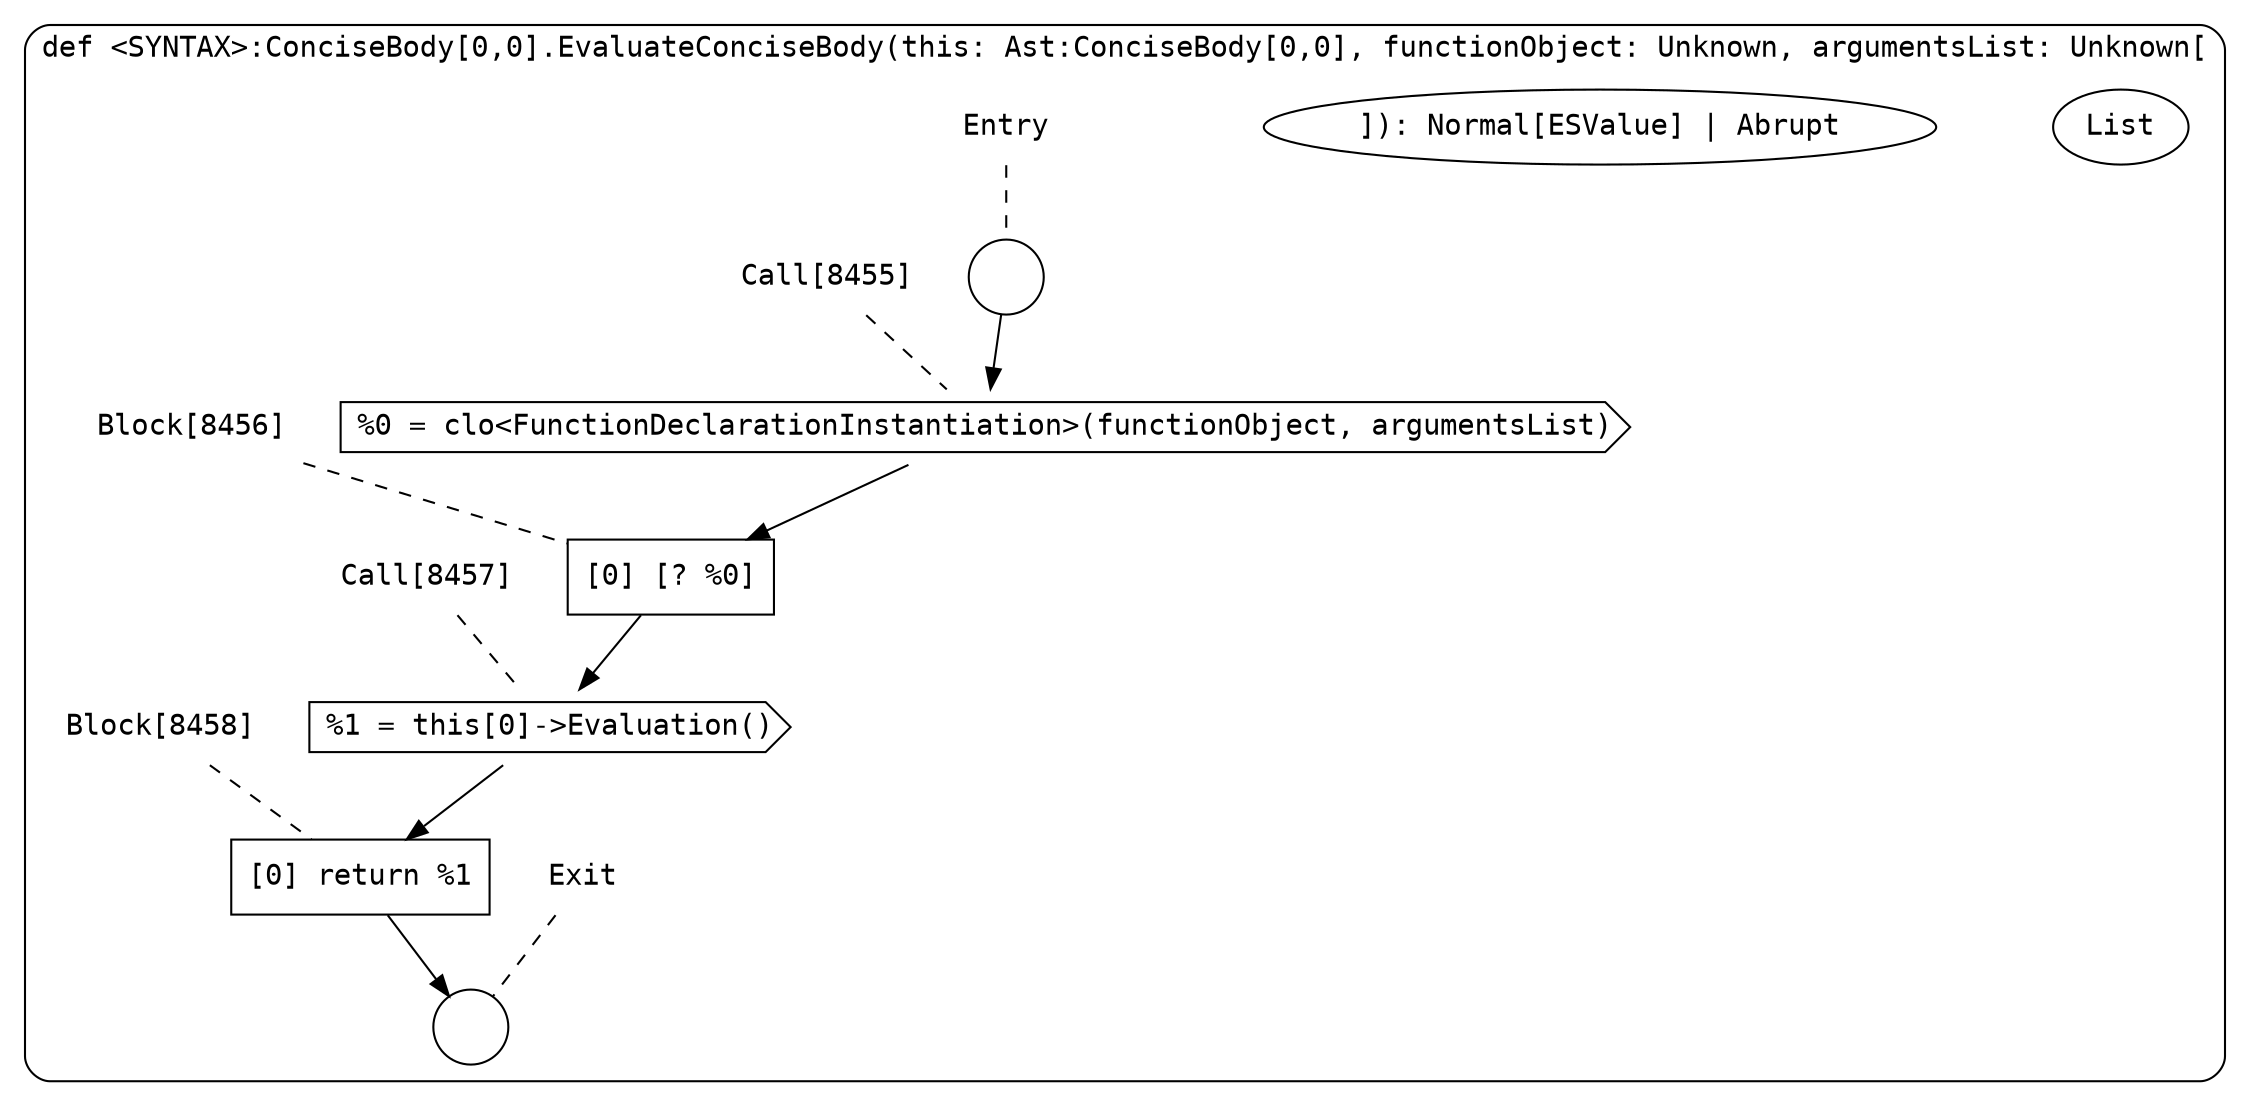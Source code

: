 digraph {
  graph [fontname = "Consolas"]
  node [fontname = "Consolas"]
  edge [fontname = "Consolas"]
  subgraph cluster1577 {
    label = "def <SYNTAX>:ConciseBody[0,0].EvaluateConciseBody(this: Ast:ConciseBody[0,0], functionObject: Unknown, argumentsList: Unknown["List"]): Normal[ESValue] | Abrupt"
    style = rounded
    cluster1577_entry_name [shape=none, label=<<font color="black">Entry</font>>]
    cluster1577_entry_name -> cluster1577_entry [arrowhead=none, color="black", style=dashed]
    cluster1577_entry [shape=circle label=" " color="black" fillcolor="white" style=filled]
    cluster1577_entry -> node8455 [color="black"]
    cluster1577_exit_name [shape=none, label=<<font color="black">Exit</font>>]
    cluster1577_exit_name -> cluster1577_exit [arrowhead=none, color="black", style=dashed]
    cluster1577_exit [shape=circle label=" " color="black" fillcolor="white" style=filled]
    node8455_name [shape=none, label=<<font color="black">Call[8455]</font>>]
    node8455_name -> node8455 [arrowhead=none, color="black", style=dashed]
    node8455 [shape=cds, label=<<font color="black">%0 = clo&lt;FunctionDeclarationInstantiation&gt;(functionObject, argumentsList)</font>> color="black" fillcolor="white", style=filled]
    node8455 -> node8456 [color="black"]
    node8456_name [shape=none, label=<<font color="black">Block[8456]</font>>]
    node8456_name -> node8456 [arrowhead=none, color="black", style=dashed]
    node8456 [shape=box, label=<<font color="black">[0] [? %0]<BR ALIGN="LEFT"/></font>> color="black" fillcolor="white", style=filled]
    node8456 -> node8457 [color="black"]
    node8457_name [shape=none, label=<<font color="black">Call[8457]</font>>]
    node8457_name -> node8457 [arrowhead=none, color="black", style=dashed]
    node8457 [shape=cds, label=<<font color="black">%1 = this[0]-&gt;Evaluation()</font>> color="black" fillcolor="white", style=filled]
    node8457 -> node8458 [color="black"]
    node8458_name [shape=none, label=<<font color="black">Block[8458]</font>>]
    node8458_name -> node8458 [arrowhead=none, color="black", style=dashed]
    node8458 [shape=box, label=<<font color="black">[0] return %1<BR ALIGN="LEFT"/></font>> color="black" fillcolor="white", style=filled]
    node8458 -> cluster1577_exit [color="black"]
  }
}